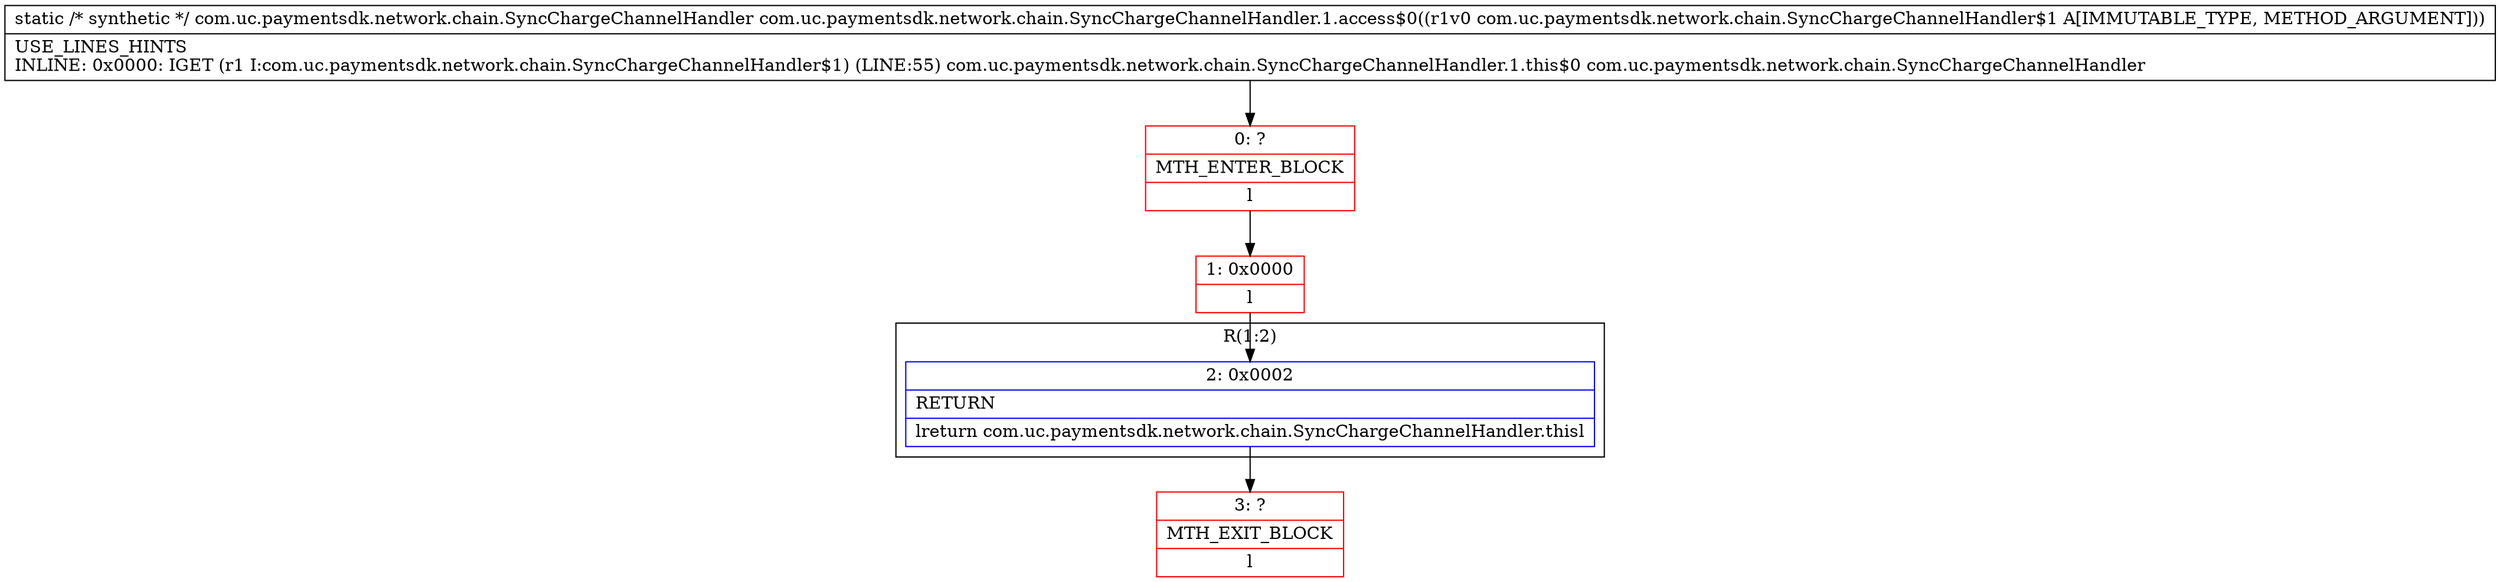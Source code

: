 digraph "CFG forcom.uc.paymentsdk.network.chain.SyncChargeChannelHandler.1.access$0(Lcom\/uc\/paymentsdk\/network\/chain\/SyncChargeChannelHandler$1;)Lcom\/uc\/paymentsdk\/network\/chain\/SyncChargeChannelHandler;" {
subgraph cluster_Region_1938480569 {
label = "R(1:2)";
node [shape=record,color=blue];
Node_2 [shape=record,label="{2\:\ 0x0002|RETURN\l|lreturn com.uc.paymentsdk.network.chain.SyncChargeChannelHandler.thisl}"];
}
Node_0 [shape=record,color=red,label="{0\:\ ?|MTH_ENTER_BLOCK\l|l}"];
Node_1 [shape=record,color=red,label="{1\:\ 0x0000|l}"];
Node_3 [shape=record,color=red,label="{3\:\ ?|MTH_EXIT_BLOCK\l|l}"];
MethodNode[shape=record,label="{static \/* synthetic *\/ com.uc.paymentsdk.network.chain.SyncChargeChannelHandler com.uc.paymentsdk.network.chain.SyncChargeChannelHandler.1.access$0((r1v0 com.uc.paymentsdk.network.chain.SyncChargeChannelHandler$1 A[IMMUTABLE_TYPE, METHOD_ARGUMENT]))  | USE_LINES_HINTS\lINLINE: 0x0000: IGET (r1 I:com.uc.paymentsdk.network.chain.SyncChargeChannelHandler$1) (LINE:55) com.uc.paymentsdk.network.chain.SyncChargeChannelHandler.1.this$0 com.uc.paymentsdk.network.chain.SyncChargeChannelHandler\l}"];
MethodNode -> Node_0;
Node_2 -> Node_3;
Node_0 -> Node_1;
Node_1 -> Node_2;
}

